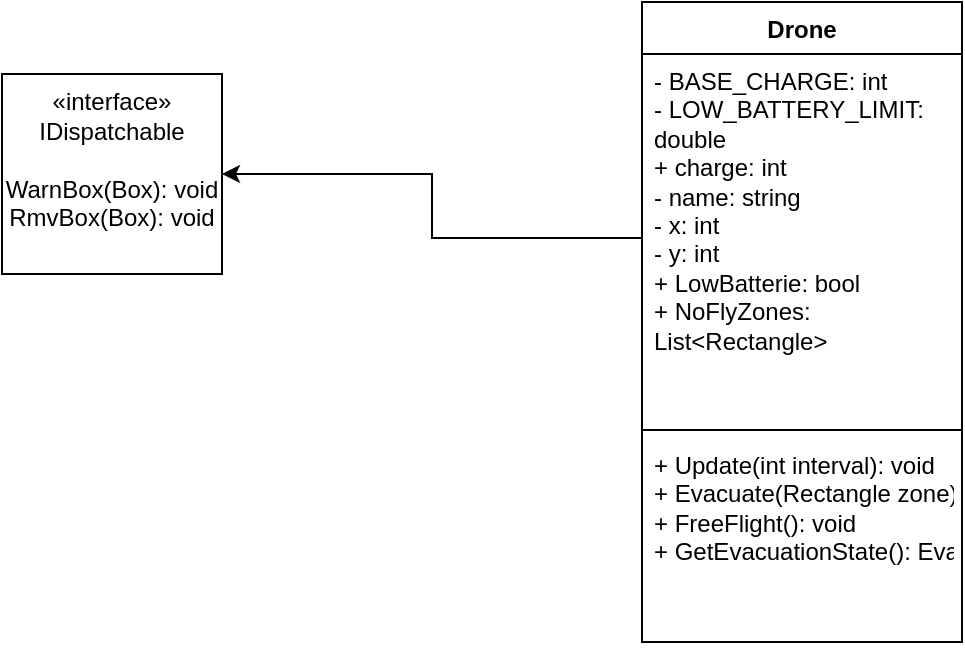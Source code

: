 <mxfile version="24.7.17">
  <diagram name="Page-1" id="X9zQntpidgXds6n1AyPA">
    <mxGraphModel dx="721" dy="401" grid="1" gridSize="10" guides="1" tooltips="1" connect="1" arrows="1" fold="1" page="1" pageScale="1" pageWidth="827" pageHeight="1169" math="0" shadow="0">
      <root>
        <mxCell id="0" />
        <mxCell id="1" parent="0" />
        <mxCell id="vRaaLgYJYoYB9j4Z2Ygw-1" value="Drone" style="swimlane;fontStyle=1;align=center;verticalAlign=top;childLayout=stackLayout;horizontal=1;startSize=26;horizontalStack=0;resizeParent=1;resizeParentMax=0;resizeLast=0;collapsible=1;marginBottom=0;whiteSpace=wrap;html=1;" vertex="1" parent="1">
          <mxGeometry x="470" y="314" width="160" height="320" as="geometry" />
        </mxCell>
        <mxCell id="vRaaLgYJYoYB9j4Z2Ygw-2" value="&lt;div&gt;- BASE_CHARGE: int&lt;/div&gt;&lt;div&gt;- LOW_BATTERY_LIMIT: double&lt;/div&gt;&lt;div&gt;+ charge: int&lt;/div&gt;&lt;div&gt;- name: string&lt;/div&gt;&lt;div&gt;- x: int&lt;/div&gt;&lt;div&gt;- y: int&lt;/div&gt;&lt;div&gt;+ LowBatterie: bool&lt;/div&gt;&lt;div&gt;+ NoFlyZones: List&amp;lt;Rectangle&amp;gt;&lt;/div&gt;" style="text;strokeColor=none;fillColor=none;align=left;verticalAlign=top;spacingLeft=4;spacingRight=4;overflow=hidden;rotatable=0;points=[[0,0.5],[1,0.5]];portConstraint=eastwest;whiteSpace=wrap;html=1;" vertex="1" parent="vRaaLgYJYoYB9j4Z2Ygw-1">
          <mxGeometry y="26" width="160" height="184" as="geometry" />
        </mxCell>
        <mxCell id="vRaaLgYJYoYB9j4Z2Ygw-3" value="" style="line;strokeWidth=1;fillColor=none;align=left;verticalAlign=middle;spacingTop=-1;spacingLeft=3;spacingRight=3;rotatable=0;labelPosition=right;points=[];portConstraint=eastwest;strokeColor=inherit;" vertex="1" parent="vRaaLgYJYoYB9j4Z2Ygw-1">
          <mxGeometry y="210" width="160" height="8" as="geometry" />
        </mxCell>
        <mxCell id="vRaaLgYJYoYB9j4Z2Ygw-4" value="&lt;span style=&quot;text-wrap: nowrap;&quot;&gt;+ Update(int interval): void&lt;/span&gt;&lt;br style=&quot;text-wrap: nowrap; padding: 0px; margin: 0px;&quot;&gt;&lt;span style=&quot;text-wrap: nowrap;&quot;&gt;+ Evacuate(Rectangle zone): bool&lt;/span&gt;&lt;br style=&quot;text-wrap: nowrap; padding: 0px; margin: 0px;&quot;&gt;&lt;span style=&quot;text-wrap: nowrap;&quot;&gt;+ FreeFlight(): void&lt;/span&gt;&lt;br style=&quot;text-wrap: nowrap; padding: 0px; margin: 0px;&quot;&gt;&lt;span style=&quot;text-wrap: nowrap;&quot;&gt;+ GetEvacuationState(): EvacuationState&lt;/span&gt;" style="text;strokeColor=none;fillColor=none;align=left;verticalAlign=top;spacingLeft=4;spacingRight=4;overflow=hidden;rotatable=0;points=[[0,0.5],[1,0.5]];portConstraint=eastwest;whiteSpace=wrap;html=1;" vertex="1" parent="vRaaLgYJYoYB9j4Z2Ygw-1">
          <mxGeometry y="218" width="160" height="102" as="geometry" />
        </mxCell>
        <mxCell id="vRaaLgYJYoYB9j4Z2Ygw-5" value="«interface»&lt;br&gt;IDispatchable&lt;br&gt;&lt;div&gt;&lt;b&gt;&lt;br&gt;&lt;/b&gt;&lt;/div&gt;&lt;div&gt;&lt;span style=&quot;color: rgba(0, 0, 0, 0); font-family: monospace; font-size: 0px; text-align: start; text-wrap: nowrap;&quot;&gt;%3CmxGraphModel%3E%3Croot%3E%3CmxCell%20id%3D%220%22%2F%3E%3CmxCell%20id%3D%221%22%20parent%3D%220%22%2F%3E%3CmxCell%20id%3D%222%22%20value%3D%22%26lt%3Bspan%20style%3D%26quot%3Btext-wrap%3A%20nowrap%3B%26quot%3B%26gt%3B%2B%20Update(int%20interval)%3A%20void%26lt%3B%2Fspan%26gt%3B%26lt%3Bbr%20style%3D%26quot%3Btext-wrap%3A%20nowrap%3B%20padding%3A%200px%3B%20margin%3A%200px%3B%26quot%3B%26gt%3B%26lt%3Bspan%20style%3D%26quot%3Btext-wrap%3A%20nowrap%3B%26quot%3B%26gt%3B%2B%20Evacuate(Rectangle%20zone)%3A%20bool%26lt%3B%2Fspan%26gt%3B%26lt%3Bbr%20style%3D%26quot%3Btext-wrap%3A%20nowrap%3B%20padding%3A%200px%3B%20margin%3A%200px%3B%26quot%3B%26gt%3B%26lt%3Bspan%20style%3D%26quot%3Btext-wrap%3A%20nowrap%3B%26quot%3B%26gt%3B%2B%20FreeFlight()%3A%20void%26lt%3B%2Fspan%26gt%3B%26lt%3Bbr%20style%3D%26quot%3Btext-wrap%3A%20nowrap%3B%20padding%3A%200px%3B%20margin%3A%200px%3B%26quot%3B%26gt%3B%26lt%3Bspan%20style%3D%26quot%3Btext-wrap%3A%20nowrap%3B%26quot%3B%26gt%3B%2B%20GetEvacuationState()%3A%20EvacuationState%26lt%3B%2Fspan%26gt%3B%22%20style%3D%22text%3BstrokeColor%3Dnone%3BfillColor%3Dnone%3Balign%3Dleft%3BverticalAlign%3Dtop%3BspacingLeft%3D4%3BspacingRight%3D4%3Boverflow%3Dhidden%3Brotatable%3D0%3Bpoints%3D%5B%5B0%2C0.5%5D%2C%5B1%2C0.5%5D%5D%3BportConstraint%3Deastwest%3BwhiteSpace%3Dwrap%3Bhtml%3D1%3B%22%20vertex%3D%221%22%20parent%3D%221%22%3E%3CmxGeometry%20x%3D%22470%22%20y%3D%22532%22%20width%3D%22160%22%20height%3D%22102%22%20as%3D%22geometry%22%2F%3E%3C%2FmxCell%3E%3C%2Froot%3E%3C%2FmxGraphModel%3E&lt;/span&gt;&lt;span style=&quot;text-align: left; text-wrap: nowrap;&quot;&gt;WarnBox(Box): void&lt;/span&gt;&lt;br style=&quot;padding: 0px; margin: 0px; text-align: left; text-wrap: nowrap;&quot;&gt;&lt;span style=&quot;text-align: left; text-wrap: nowrap;&quot;&gt;RmvBox(Box): void&lt;/span&gt;&lt;b&gt;&lt;br&gt;&lt;/b&gt;&lt;div&gt;&lt;span style=&quot;color: rgba(0, 0, 0, 0); font-family: monospace; font-size: 0px; text-align: start; text-wrap: nowrap;&quot;&gt;%3CmxGraphModel%3E%3Croot%3E%3CmxCell%20id%3D%220%22%2F%3E%3CmxCell%20id%3D%221%22%20parent%3D%220%22%2F%3E%3CmxCell%20id%3D%222%22%20value%3D%22%26lt%3Bspan%20style%3D%26quot%3Btext-wrap%3A%20nowrap%3B%26quot%3B%26gt%3B%2B%20Update(int%20interval)%3A%20void%26lt%3B%2Fspan%26gt%3B%26lt%3Bbr%20style%3D%26quot%3Btext-wrap%3A%20nowrap%3B%20padding%3A%200px%3B%20margin%3A%200px%3B%26quot%3B%26gt%3B%26lt%3Bspan%20style%3D%26quot%3Btext-wrap%3A%20nowrap%3B%26quot%3B%26gt%3B%2B%20Evacuate(Rectangle%20zone)%3A%20bool%26lt%3B%2Fspan%26gt%3B%26lt%3Bbr%20style%3D%26quot%3Btext-wrap%3A%20nowrap%3B%20padding%3A%200px%3B%20margin%3A%200px%3B%26quot%3B%26gt%3B%26lt%3Bspan%20style%3D%26quot%3Btext-wrap%3A%20nowrap%3B%26quot%3B%26gt%3B%2B%20FreeFlight()%3A%20void%26lt%3B%2Fspan%26gt%3B%26lt%3Bbr%20style%3D%26quot%3Btext-wrap%3A%20nowrap%3B%20padding%3A%200px%3B%20margin%3A%200px%3B%26quot%3B%26gt%3B%26lt%3Bspan%20style%3D%26quot%3Btext-wrap%3A%20nowrap%3B%26quot%3B%26gt%3B%2B%20GetEvacuationState()%3A%20EvacuationState%26lt%3B%2Fspan%26gt%3B%22%20style%3D%22text%3BstrokeColor%3Dnone%3BfillColor%3Dnone%3Balign%3Dleft%3BverticalAlign%3Dtop%3BspacingLeft%3D4%3BspacingRight%3D4%3Boverflow%3Dhidden%3Brotatable%3D0%3Bpoints%3D%5B%5B0%2C0.5%5D%2C%5B1%2C0.5%5D%5D%3BportConstraint%3Deastwest%3BwhiteSpace%3Dwrap%3Bhtml%3D1%3B%22%20vertex%3D%221%22%20parent%3D%221%22%3E%3CmxGeometry%20x%3D%22470%22%20y%3D%22532%22%20width%3D%22160%22%20height%3D%22102%22%20as%3D%22geometry%22%2F%3E%3C%2FmxCell%3E%3C%2Froot%3E%3C%2FmxGraphModel%3E&lt;/span&gt;&lt;span style=&quot;color: rgba(0, 0, 0, 0); font-family: monospace; font-size: 0px; text-align: start; text-wrap: nowrap; background-color: initial;&quot;&gt;3CmxGraphModel%3E%3Croot%3E%3CmxCell%20id%3D%220%22%2F%3E%3CmxCell%20id%3D%221%22%20parent%3D%220%22%2F%3E%3CmxCell%20id%3D%222%22%20value%3D%22%26lt%3Bspan%20style%3D%26quot%3Btext-wrap%3A%20nowrap%3B%26quot%3B%26gt%3B%2B%20Update(int%20interval)%3A%20void%26lt%3B%2Fspan%26gt%3B%26lt%3Bbr%20style%3D%26quot%3Btext-wrap%3A%20nowrap%3B%20padding%3A%200px%3B%20margin%3A%200px%3B%26quot%3B%26gt%3B%26lt%3Bspan%20style%3D%26quot%3Btext-wrap%3A%20nowrap%3B%26quot%3B%26gt%3B%2B%20Evacuate(Rectangle%20zone)%3A%20bool%26lt%3B%2Fspan%26gt%3B%26lt%3Bbr%20style%3D%26quot%3Btext-wrap%3A%20nowrap%3B%20padding%3A%200px%3B%20margin%3A%200px%3B%26quot%3B%26gt%3B%26lt%3Bspan%20style%3D%26quot%3Btext-wrap%3A%20nowrap%3B%26quot%3B%26gt%3B%2B%20FreeFlight()%3A%20void%26lt%3B%2Fspan%26gt%3B%26lt%3Bbr%20style%3D%26quot%3Btext-wrap%3A%20nowrap%3B%20padding%3A%200px%3B%20margin%3A%200px%3B%26quot%3B%26gt%3B%26lt%3Bspan%20style%3D%26quot%3Btext-wrap%3A%20nowrap%3B%26quot%3B%26gt%3B%2B%20GetEvacuationState()%3A%20EvacuationState%26lt%3B%2Fspan%26gt%3B%22%20style%3D%22text%3BstrokeColor%3Dnone%3BfillColor%3Dnone%3Balign%3Dleft%3BverticalAlign%3Dtop%3BspacingLeft%3D4%3BspacingRight%3D4%3Boverflow%3Dhidden%3Brotatable%3D0%3Bpoints%3D%5B%5B0%2C0.5%5D%2C%5B1%2C0.5%5D%5D%3BportConstraint%3Deastwest%3BwhiteSpace%3Dwrap%3Bhtml%3D1%3B%22%20vertex%3D%221%22%20parent%3D%221%22%3E%3CmxGeometry%20x%3D%22470%22%20y%3D%22532%22%20width%3D%22160%22%20height%3D%22102%22%20as%3D%22geometry%22%2F%3E%3C%2FmxCell%3E%3C%2Froot%3E%3C%2FmxGraphModel%3E&lt;/span&gt;&lt;b&gt;&lt;br&gt;&lt;/b&gt;&lt;/div&gt;&lt;/div&gt;" style="html=1;whiteSpace=wrap;" vertex="1" parent="1">
          <mxGeometry x="150" y="350" width="110" height="100" as="geometry" />
        </mxCell>
        <mxCell id="vRaaLgYJYoYB9j4Z2Ygw-6" style="edgeStyle=orthogonalEdgeStyle;rounded=0;orthogonalLoop=1;jettySize=auto;html=1;exitX=0;exitY=0.5;exitDx=0;exitDy=0;entryX=1;entryY=0.5;entryDx=0;entryDy=0;" edge="1" parent="1" source="vRaaLgYJYoYB9j4Z2Ygw-2" target="vRaaLgYJYoYB9j4Z2Ygw-5">
          <mxGeometry relative="1" as="geometry" />
        </mxCell>
      </root>
    </mxGraphModel>
  </diagram>
</mxfile>
